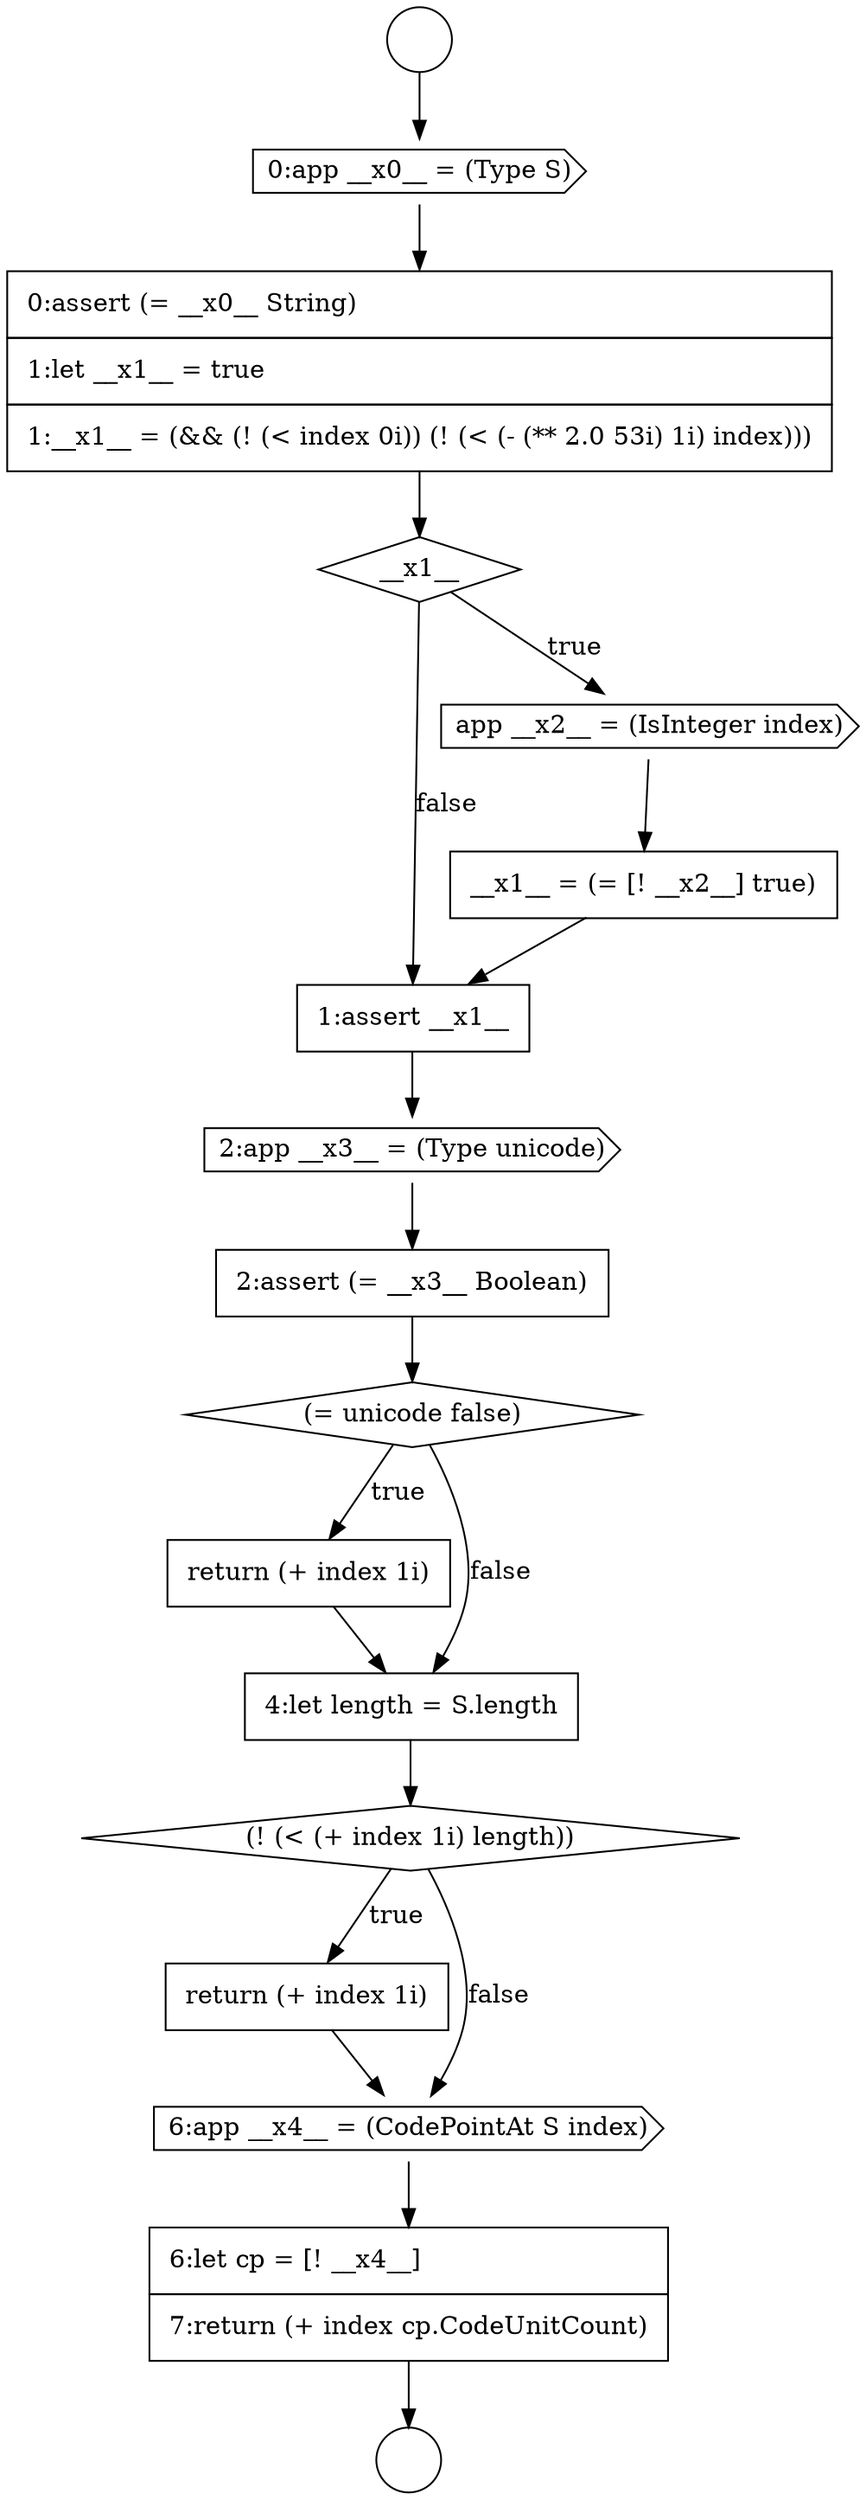 digraph {
  node15115 [shape=none, margin=0, label=<<font color="black">
    <table border="0" cellborder="1" cellspacing="0" cellpadding="10">
      <tr><td align="left">1:assert __x1__</td></tr>
    </table>
  </font>> color="black" fillcolor="white" style=filled]
  node15119 [shape=none, margin=0, label=<<font color="black">
    <table border="0" cellborder="1" cellspacing="0" cellpadding="10">
      <tr><td align="left">return (+ index 1i)</td></tr>
    </table>
  </font>> color="black" fillcolor="white" style=filled]
  node15110 [shape=cds, label=<<font color="black">0:app __x0__ = (Type S)</font>> color="black" fillcolor="white" style=filled]
  node15118 [shape=diamond, label=<<font color="black">(= unicode false)</font>> color="black" fillcolor="white" style=filled]
  node15114 [shape=none, margin=0, label=<<font color="black">
    <table border="0" cellborder="1" cellspacing="0" cellpadding="10">
      <tr><td align="left">__x1__ = (= [! __x2__] true)</td></tr>
    </table>
  </font>> color="black" fillcolor="white" style=filled]
  node15121 [shape=diamond, label=<<font color="black">(! (&lt; (+ index 1i) length))</font>> color="black" fillcolor="white" style=filled]
  node15111 [shape=none, margin=0, label=<<font color="black">
    <table border="0" cellborder="1" cellspacing="0" cellpadding="10">
      <tr><td align="left">0:assert (= __x0__ String)</td></tr>
      <tr><td align="left">1:let __x1__ = true</td></tr>
      <tr><td align="left">1:__x1__ = (&amp;&amp; (! (&lt; index 0i)) (! (&lt; (- (** 2.0 53i) 1i) index)))</td></tr>
    </table>
  </font>> color="black" fillcolor="white" style=filled]
  node15117 [shape=none, margin=0, label=<<font color="black">
    <table border="0" cellborder="1" cellspacing="0" cellpadding="10">
      <tr><td align="left">2:assert (= __x3__ Boolean)</td></tr>
    </table>
  </font>> color="black" fillcolor="white" style=filled]
  node15113 [shape=cds, label=<<font color="black">app __x2__ = (IsInteger index)</font>> color="black" fillcolor="white" style=filled]
  node15112 [shape=diamond, label=<<font color="black">__x1__</font>> color="black" fillcolor="white" style=filled]
  node15122 [shape=none, margin=0, label=<<font color="black">
    <table border="0" cellborder="1" cellspacing="0" cellpadding="10">
      <tr><td align="left">return (+ index 1i)</td></tr>
    </table>
  </font>> color="black" fillcolor="white" style=filled]
  node15116 [shape=cds, label=<<font color="black">2:app __x3__ = (Type unicode)</font>> color="black" fillcolor="white" style=filled]
  node15120 [shape=none, margin=0, label=<<font color="black">
    <table border="0" cellborder="1" cellspacing="0" cellpadding="10">
      <tr><td align="left">4:let length = S.length</td></tr>
    </table>
  </font>> color="black" fillcolor="white" style=filled]
  node15124 [shape=none, margin=0, label=<<font color="black">
    <table border="0" cellborder="1" cellspacing="0" cellpadding="10">
      <tr><td align="left">6:let cp = [! __x4__]</td></tr>
      <tr><td align="left">7:return (+ index cp.CodeUnitCount)</td></tr>
    </table>
  </font>> color="black" fillcolor="white" style=filled]
  node15123 [shape=cds, label=<<font color="black">6:app __x4__ = (CodePointAt S index)</font>> color="black" fillcolor="white" style=filled]
  node15109 [shape=circle label=" " color="black" fillcolor="white" style=filled]
  node15108 [shape=circle label=" " color="black" fillcolor="white" style=filled]
  node15112 -> node15113 [label=<<font color="black">true</font>> color="black"]
  node15112 -> node15115 [label=<<font color="black">false</font>> color="black"]
  node15120 -> node15121 [ color="black"]
  node15123 -> node15124 [ color="black"]
  node15113 -> node15114 [ color="black"]
  node15122 -> node15123 [ color="black"]
  node15108 -> node15110 [ color="black"]
  node15119 -> node15120 [ color="black"]
  node15124 -> node15109 [ color="black"]
  node15117 -> node15118 [ color="black"]
  node15111 -> node15112 [ color="black"]
  node15118 -> node15119 [label=<<font color="black">true</font>> color="black"]
  node15118 -> node15120 [label=<<font color="black">false</font>> color="black"]
  node15110 -> node15111 [ color="black"]
  node15121 -> node15122 [label=<<font color="black">true</font>> color="black"]
  node15121 -> node15123 [label=<<font color="black">false</font>> color="black"]
  node15115 -> node15116 [ color="black"]
  node15114 -> node15115 [ color="black"]
  node15116 -> node15117 [ color="black"]
}
